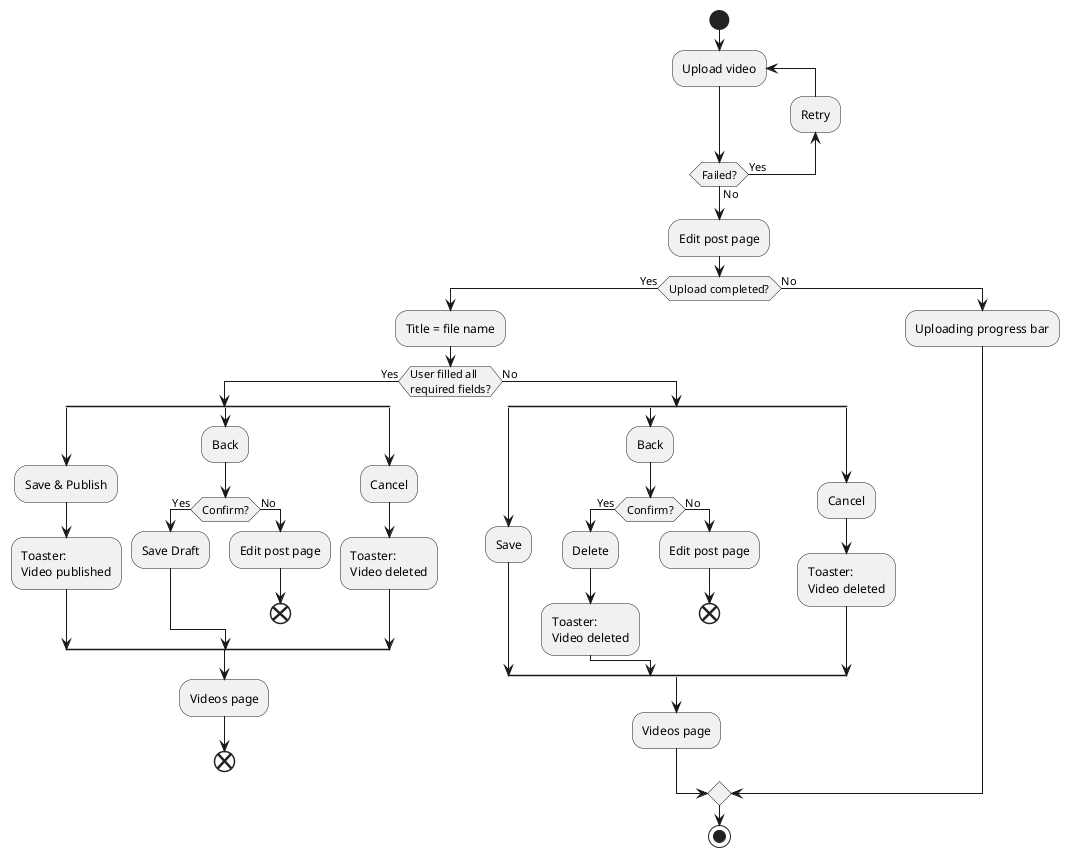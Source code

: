 @startuml
start

repeat :Upload video;
backward :Retry;
repeat while (Failed?) is (Yes) not (No)

:Edit post page;

if (Upload completed?) then (Yes) 
    :Title = file name; 
    if (User filled all\nrequired fields?) then (Yes)
        split
            :Save & Publish;
            :Toaster:\nVideo published;
            split again
                :Back;
                if (Confirm?) then (Yes)
                    :Save Draft;
                else (No)
                    :Edit post page;
                end
            endif
            split again
                :Cancel;
                :Toaster:\nVideo deleted;
        end split
            :Videos page;
        end
    else (No)
        split
            :Save;
        split again
            :Back;
             if (Confirm?) then (Yes)
                :Delete;
                :Toaster:\nVideo deleted;
            else (No)
                :Edit post page;
                end
            endif
        split again
            :Cancel;
            :Toaster:\nVideo deleted;
        end split
        :Videos page;
    endif
else (No)
    :Uploading progress bar;
endif
stop
@enduml

